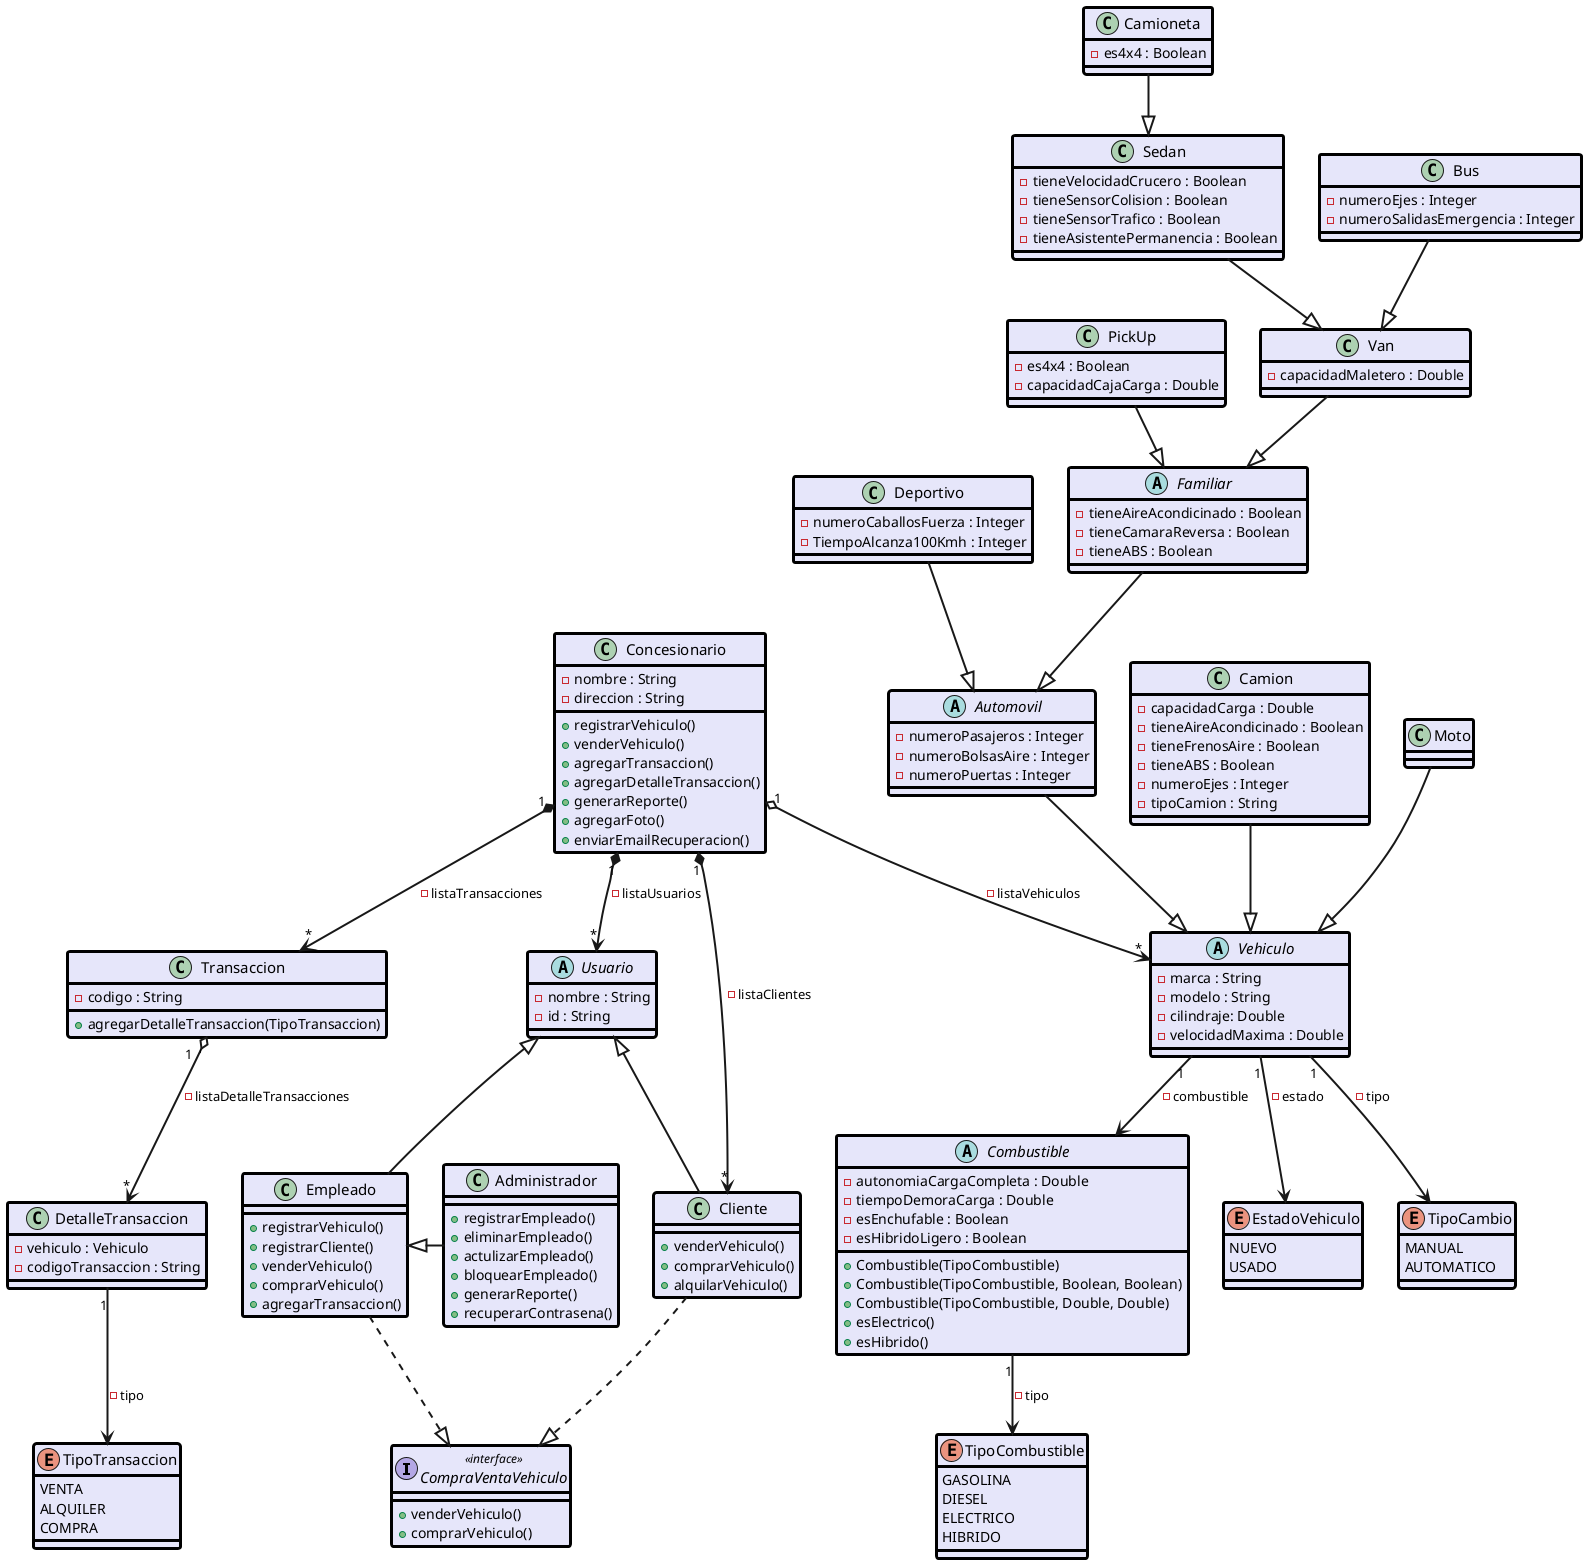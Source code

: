 @startuml Hola

skinparam Class {
    FontSize 15
    BorderColor Black
    BackgroundColor Lavender
    BorderThickness 3

}
skinparam Arrow{
    Thickness 2
}

interface CompraVentaVehiculo <<interface>> {
    +venderVehiculo()
    +comprarVehiculo()
}
class Concesionario {
    -nombre : String
    -direccion : String

    +registrarVehiculo()
    +venderVehiculo()
    +agregarTransaccion()
    +agregarDetalleTransaccion()
    +generarReporte()
    +agregarFoto()
    +enviarEmailRecuperacion()
}

class Transaccion {
    -codigo : String
    +agregarDetalleTransaccion(TipoTransaccion)
}
enum TipoTransaccion {
    VENTA
    ALQUILER
    COMPRA
}
class DetalleTransaccion {
    - vehiculo : Vehiculo
    -codigoTransaccion : String

}


abstract class Usuario {
    - nombre : String
    - id : String
}

class Cliente {
    +venderVehiculo()
    +comprarVehiculo()
    +alquilarVehiculo()

}

class Empleado {
    + registrarVehiculo()
    + registrarCliente()
    + venderVehiculo()
    + comprarVehiculo()
    + agregarTransaccion()
}

class Administrador {
    + registrarEmpleado()
    + eliminarEmpleado()
    + actulizarEmpleado()
    + bloquearEmpleado()
    + generarReporte()
    + recuperarContrasena()

}

abstract class Combustible {
    'Si ninguno es null, significa que es eléctrico
    'Como el tipo de variable es con mayús, es un objeto
    'por los que puede dar null
    -autonomiaCargaCompleta : Double
    -tiempoDemoraCarga : Double
    'si ninguno es null, significa que es hibrido
    -esEnchufable : Boolean
    -esHibridoLigero : Boolean
    +Combustible(TipoCombustible)
    +Combustible(TipoCombustible, Boolean, Boolean)
    +Combustible(TipoCombustible, Double, Double)
    +esElectrico()
    +esHibrido()
}

enum TipoCombustible {
    GASOLINA
    DIESEL
    ELECTRICO
    HIBRIDO
}

abstract class Vehiculo {
    -marca : String
    -modelo : String
    -cilindraje: Double
    -velocidadMaxima : Double
    
}

abstract class Automovil{
    -numeroPasajeros : Integer
    -numeroBolsasAire : Integer
    -numeroPuertas : Integer
}

enum EstadoVehiculo{
    NUEVO
    USADO
}

enum TipoCambio{
    MANUAL
    AUTOMATICO
}

class Sedan {
    -tieneVelocidadCrucero : Boolean
    -tieneSensorColision : Boolean
    -tieneSensorTrafico : Boolean
    -tieneAsistentePermanencia : Boolean
}

class Deportivo{
    -numeroCaballosFuerza : Integer
    -TiempoAlcanza100Kmh : Integer
}

class Camioneta{
    -es4x4 : Boolean
}

class PickUp{
    -es4x4 : Boolean
    -capacidadCajaCarga : Double

}
abstract class Familiar{
    -tieneAireAcondicinado : Boolean 
    -tieneCamaraReversa : Boolean 
    -tieneABS : Boolean 
}

class Van{
    -capacidadMaletero : Double 
}

class Bus{
    -numeroEjes : Integer
    -numeroSalidasEmergencia : Integer
}

class Camion{
    -capacidadCarga : Double
    -tieneAireAcondicinado : Boolean 
    -tieneFrenosAire : Boolean
    -tieneABS : Boolean 
    -numeroEjes : Integer
    -tipoCamion : String
}
class Moto {
}
Concesionario "1" *--> "*" Usuario : -listaUsuarios
Concesionario "1" *--> "*" Transaccion : -listaTransacciones
Concesionario "1" *--> "*" Cliente : -listaClientes
Concesionario  "1" o--> "*" Vehiculo : -listaVehiculos
Transaccion  "1  '" o--> "*" DetalleTransaccion : -  listaDetalleTransacciones
DetalleTransaccion "1"--> TipoTransaccion : - tipo
Vehiculo "1"--> EstadoVehiculo : - estado
Deportivo --|> Automovil
Automovil --|> Vehiculo
Moto --|> Vehiculo
Camioneta --|> Sedan
PickUp --|> Familiar
Familiar --|> Automovil
Bus --|> Van
Sedan --|> Van
Van --|> Familiar
Camion --|> Vehiculo
Usuario <|-- Cliente
Usuario <|-- Empleado
Empleado <|- Administrador
Combustible "1" --> TipoCombustible : - tipo
Vehiculo "1"--> TipoCambio : - tipo
Vehiculo "1"--> Combustible : - combustible
Empleado ..|> CompraVentaVehiculo
Cliente ..|> CompraVentaVehiculo
@enduml
